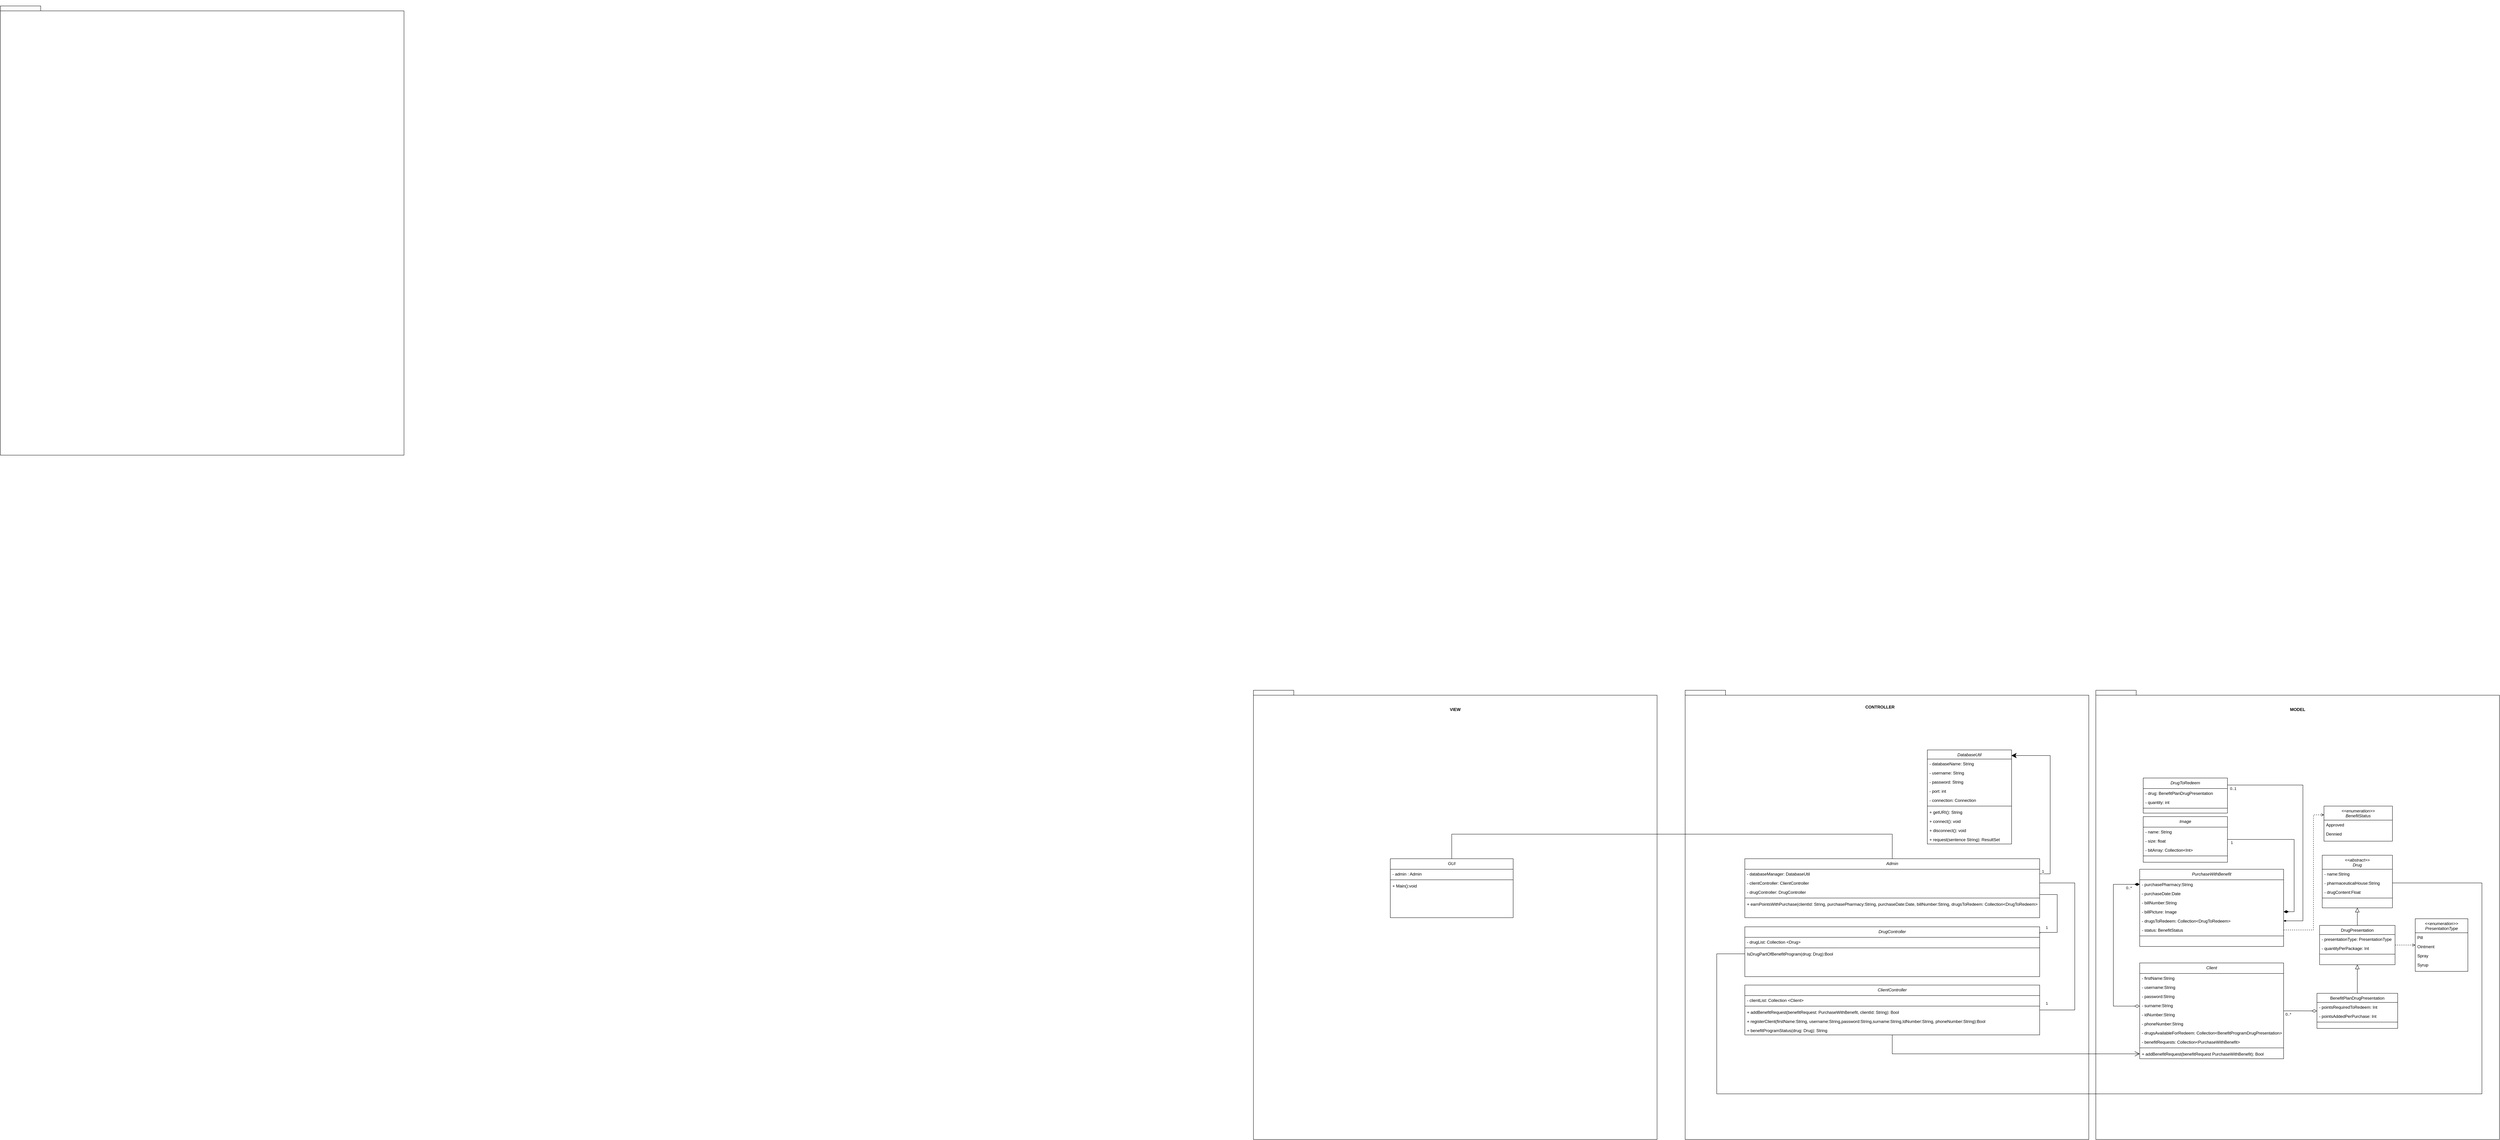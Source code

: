<mxfile version="20.2.3" type="github">
  <diagram id="C5RBs43oDa-KdzZeNtuy" name="Page-1">
    <mxGraphModel dx="10591" dy="6910" grid="1" gridSize="10" guides="1" tooltips="1" connect="1" arrows="1" fold="1" page="1" pageScale="1" pageWidth="4681" pageHeight="3300" math="0" shadow="0">
      <root>
        <mxCell id="WIyWlLk6GJQsqaUBKTNV-0" />
        <mxCell id="WIyWlLk6GJQsqaUBKTNV-1" parent="WIyWlLk6GJQsqaUBKTNV-0" />
        <mxCell id="3LcJSR5Ssc-uMSmeljts-72" value="&amp;nbsp;" style="shape=folder;fontStyle=1;spacingTop=10;tabWidth=40;tabHeight=14;tabPosition=left;html=1;labelPosition=center;verticalLabelPosition=top;align=center;verticalAlign=bottom;horizontal=1;whiteSpace=wrap;" vertex="1" parent="WIyWlLk6GJQsqaUBKTNV-1">
          <mxGeometry x="2280" y="860" width="1150" height="1280" as="geometry" />
        </mxCell>
        <mxCell id="atUHnyM-62ceG-vr9zn7-1" value="&amp;nbsp;" style="shape=folder;fontStyle=1;spacingTop=10;tabWidth=40;tabHeight=14;tabPosition=left;html=1;labelPosition=center;verticalLabelPosition=top;align=center;verticalAlign=bottom;horizontal=1;whiteSpace=wrap;" parent="WIyWlLk6GJQsqaUBKTNV-1" vertex="1">
          <mxGeometry x="3450" y="860" width="1150" height="1280" as="geometry" />
        </mxCell>
        <mxCell id="atUHnyM-62ceG-vr9zn7-2" value="&lt;&lt;abstract&gt;&gt;&#xa;Drug &#xa;" style="swimlane;fontStyle=2;align=center;verticalAlign=top;childLayout=stackLayout;horizontal=1;startSize=40;horizontalStack=0;resizeParent=1;resizeLast=0;collapsible=1;marginBottom=0;rounded=0;shadow=0;strokeWidth=1;" parent="WIyWlLk6GJQsqaUBKTNV-1" vertex="1">
          <mxGeometry x="4095" y="1330" width="200" height="150" as="geometry">
            <mxRectangle x="230" y="140" width="160" height="26" as="alternateBounds" />
          </mxGeometry>
        </mxCell>
        <mxCell id="atUHnyM-62ceG-vr9zn7-3" value="- name:String&#xa;" style="text;align=left;verticalAlign=top;spacingLeft=4;spacingRight=4;overflow=hidden;rotatable=0;points=[[0,0.5],[1,0.5]];portConstraint=eastwest;" parent="atUHnyM-62ceG-vr9zn7-2" vertex="1">
          <mxGeometry y="40" width="200" height="26" as="geometry" />
        </mxCell>
        <mxCell id="atUHnyM-62ceG-vr9zn7-4" value="- pharmaceuticalHouse:String&#xa;&#xa;&#xa;" style="text;align=left;verticalAlign=top;spacingLeft=4;spacingRight=4;overflow=hidden;rotatable=0;points=[[0,0.5],[1,0.5]];portConstraint=eastwest;rounded=0;shadow=0;html=0;" parent="atUHnyM-62ceG-vr9zn7-2" vertex="1">
          <mxGeometry y="66" width="200" height="26" as="geometry" />
        </mxCell>
        <mxCell id="atUHnyM-62ceG-vr9zn7-5" value="- drugContent:Float&#xa;&#xa;&#xa;&#xa;&#xa;" style="text;align=left;verticalAlign=top;spacingLeft=4;spacingRight=4;overflow=hidden;rotatable=0;points=[[0,0.5],[1,0.5]];portConstraint=eastwest;rounded=0;shadow=0;html=0;" parent="atUHnyM-62ceG-vr9zn7-2" vertex="1">
          <mxGeometry y="92" width="200" height="26" as="geometry" />
        </mxCell>
        <mxCell id="atUHnyM-62ceG-vr9zn7-6" value="" style="line;html=1;strokeWidth=1;align=left;verticalAlign=middle;spacingTop=-1;spacingLeft=3;spacingRight=3;rotatable=0;labelPosition=right;points=[];portConstraint=eastwest;" parent="atUHnyM-62ceG-vr9zn7-2" vertex="1">
          <mxGeometry y="118" width="200" height="8" as="geometry" />
        </mxCell>
        <mxCell id="CEyindMUrj24qh_-azC1-22" style="edgeStyle=orthogonalEdgeStyle;rounded=0;orthogonalLoop=1;jettySize=auto;html=1;startArrow=none;startFill=0;endArrow=open;endFill=0;dashed=1;" parent="WIyWlLk6GJQsqaUBKTNV-1" source="atUHnyM-62ceG-vr9zn7-7" target="atUHnyM-62ceG-vr9zn7-17" edge="1">
          <mxGeometry relative="1" as="geometry" />
        </mxCell>
        <mxCell id="atUHnyM-62ceG-vr9zn7-7" value="DrugPresentation" style="swimlane;fontStyle=0;align=center;verticalAlign=top;childLayout=stackLayout;horizontal=1;startSize=26;horizontalStack=0;resizeParent=1;resizeLast=0;collapsible=1;marginBottom=0;rounded=0;shadow=0;strokeWidth=1;" parent="WIyWlLk6GJQsqaUBKTNV-1" vertex="1">
          <mxGeometry x="4087.5" y="1530" width="215" height="112" as="geometry">
            <mxRectangle x="340" y="380" width="170" height="26" as="alternateBounds" />
          </mxGeometry>
        </mxCell>
        <mxCell id="atUHnyM-62ceG-vr9zn7-8" value="- presentationType: PresentationType" style="text;align=left;verticalAlign=top;spacingLeft=4;spacingRight=4;overflow=hidden;rotatable=0;points=[[0,0.5],[1,0.5]];portConstraint=eastwest;" parent="atUHnyM-62ceG-vr9zn7-7" vertex="1">
          <mxGeometry y="26" width="215" height="26" as="geometry" />
        </mxCell>
        <mxCell id="atUHnyM-62ceG-vr9zn7-9" value="- quantityPerPackage: Int" style="text;align=left;verticalAlign=top;spacingLeft=4;spacingRight=4;overflow=hidden;rotatable=0;points=[[0,0.5],[1,0.5]];portConstraint=eastwest;" parent="atUHnyM-62ceG-vr9zn7-7" vertex="1">
          <mxGeometry y="52" width="215" height="26" as="geometry" />
        </mxCell>
        <mxCell id="atUHnyM-62ceG-vr9zn7-10" value="" style="line;html=1;strokeWidth=1;align=left;verticalAlign=middle;spacingTop=-1;spacingLeft=3;spacingRight=3;rotatable=0;labelPosition=right;points=[];portConstraint=eastwest;" parent="atUHnyM-62ceG-vr9zn7-7" vertex="1">
          <mxGeometry y="78" width="215" height="8" as="geometry" />
        </mxCell>
        <mxCell id="atUHnyM-62ceG-vr9zn7-11" value="" style="endArrow=block;endSize=10;endFill=0;shadow=0;strokeWidth=1;rounded=0;edgeStyle=elbowEdgeStyle;elbow=vertical;" parent="WIyWlLk6GJQsqaUBKTNV-1" source="atUHnyM-62ceG-vr9zn7-7" target="atUHnyM-62ceG-vr9zn7-2" edge="1">
          <mxGeometry width="160" relative="1" as="geometry">
            <mxPoint x="3925" y="1493" as="sourcePoint" />
            <mxPoint x="4025" y="1391" as="targetPoint" />
          </mxGeometry>
        </mxCell>
        <mxCell id="atUHnyM-62ceG-vr9zn7-12" value="BenefitPlanDrugPresentation" style="swimlane;fontStyle=0;align=center;verticalAlign=top;childLayout=stackLayout;horizontal=1;startSize=26;horizontalStack=0;resizeParent=1;resizeLast=0;collapsible=1;marginBottom=0;rounded=0;shadow=0;strokeWidth=1;" parent="WIyWlLk6GJQsqaUBKTNV-1" vertex="1">
          <mxGeometry x="4080" y="1723.5" width="230" height="100" as="geometry">
            <mxRectangle x="340" y="380" width="170" height="26" as="alternateBounds" />
          </mxGeometry>
        </mxCell>
        <mxCell id="atUHnyM-62ceG-vr9zn7-13" value="- pointsRequiredToRedeem: Int" style="text;align=left;verticalAlign=top;spacingLeft=4;spacingRight=4;overflow=hidden;rotatable=0;points=[[0,0.5],[1,0.5]];portConstraint=eastwest;" parent="atUHnyM-62ceG-vr9zn7-12" vertex="1">
          <mxGeometry y="26" width="230" height="26" as="geometry" />
        </mxCell>
        <mxCell id="atUHnyM-62ceG-vr9zn7-14" value="- pointsAddedPerPurchase: Int" style="text;align=left;verticalAlign=top;spacingLeft=4;spacingRight=4;overflow=hidden;rotatable=0;points=[[0,0.5],[1,0.5]];portConstraint=eastwest;" parent="atUHnyM-62ceG-vr9zn7-12" vertex="1">
          <mxGeometry y="52" width="230" height="26" as="geometry" />
        </mxCell>
        <mxCell id="atUHnyM-62ceG-vr9zn7-15" value="" style="line;html=1;strokeWidth=1;align=left;verticalAlign=middle;spacingTop=-1;spacingLeft=3;spacingRight=3;rotatable=0;labelPosition=right;points=[];portConstraint=eastwest;" parent="atUHnyM-62ceG-vr9zn7-12" vertex="1">
          <mxGeometry y="78" width="230" height="8" as="geometry" />
        </mxCell>
        <mxCell id="atUHnyM-62ceG-vr9zn7-16" value="" style="endArrow=block;endSize=10;endFill=0;shadow=0;strokeWidth=1;rounded=0;edgeStyle=elbowEdgeStyle;elbow=vertical;entryX=0.5;entryY=1;entryDx=0;entryDy=0;" parent="WIyWlLk6GJQsqaUBKTNV-1" source="atUHnyM-62ceG-vr9zn7-12" target="atUHnyM-62ceG-vr9zn7-7" edge="1">
          <mxGeometry width="160" relative="1" as="geometry">
            <mxPoint x="4150" y="1490" as="sourcePoint" />
            <mxPoint x="4015" y="1430" as="targetPoint" />
          </mxGeometry>
        </mxCell>
        <mxCell id="atUHnyM-62ceG-vr9zn7-17" value="&lt;&lt;enumeration&gt;&gt;&#xa;PresentationType&#xa;" style="swimlane;fontStyle=2;align=center;verticalAlign=top;childLayout=stackLayout;horizontal=1;startSize=40;horizontalStack=0;resizeParent=1;resizeLast=0;collapsible=1;marginBottom=0;rounded=0;shadow=0;strokeWidth=1;" parent="WIyWlLk6GJQsqaUBKTNV-1" vertex="1">
          <mxGeometry x="4360" y="1511" width="150" height="150" as="geometry">
            <mxRectangle x="230" y="140" width="160" height="26" as="alternateBounds" />
          </mxGeometry>
        </mxCell>
        <mxCell id="atUHnyM-62ceG-vr9zn7-18" value="Pill" style="text;align=left;verticalAlign=top;spacingLeft=4;spacingRight=4;overflow=hidden;rotatable=0;points=[[0,0.5],[1,0.5]];portConstraint=eastwest;" parent="atUHnyM-62ceG-vr9zn7-17" vertex="1">
          <mxGeometry y="40" width="150" height="26" as="geometry" />
        </mxCell>
        <mxCell id="atUHnyM-62ceG-vr9zn7-19" value="Ointment" style="text;align=left;verticalAlign=top;spacingLeft=4;spacingRight=4;overflow=hidden;rotatable=0;points=[[0,0.5],[1,0.5]];portConstraint=eastwest;rounded=0;shadow=0;html=0;" parent="atUHnyM-62ceG-vr9zn7-17" vertex="1">
          <mxGeometry y="66" width="150" height="26" as="geometry" />
        </mxCell>
        <mxCell id="atUHnyM-62ceG-vr9zn7-20" value="Spray" style="text;align=left;verticalAlign=top;spacingLeft=4;spacingRight=4;overflow=hidden;rotatable=0;points=[[0,0.5],[1,0.5]];portConstraint=eastwest;rounded=0;shadow=0;html=0;" parent="atUHnyM-62ceG-vr9zn7-17" vertex="1">
          <mxGeometry y="92" width="150" height="26" as="geometry" />
        </mxCell>
        <mxCell id="atUHnyM-62ceG-vr9zn7-21" value="Syrup" style="text;align=left;verticalAlign=top;spacingLeft=4;spacingRight=4;overflow=hidden;rotatable=0;points=[[0,0.5],[1,0.5]];portConstraint=eastwest;rounded=0;shadow=0;html=0;" parent="atUHnyM-62ceG-vr9zn7-17" vertex="1">
          <mxGeometry y="118" width="150" height="26" as="geometry" />
        </mxCell>
        <mxCell id="atUHnyM-62ceG-vr9zn7-23" value="&lt;div&gt;MODEL&lt;/div&gt;" style="text;html=1;strokeColor=none;fillColor=none;align=center;verticalAlign=middle;whiteSpace=wrap;rounded=0;fontStyle=1" parent="WIyWlLk6GJQsqaUBKTNV-1" vertex="1">
          <mxGeometry x="3995" y="900" width="60" height="30" as="geometry" />
        </mxCell>
        <mxCell id="atUHnyM-62ceG-vr9zn7-24" value="Client" style="swimlane;fontStyle=2;align=center;verticalAlign=top;childLayout=stackLayout;horizontal=1;startSize=30;horizontalStack=0;resizeParent=1;resizeLast=0;collapsible=1;marginBottom=0;rounded=0;shadow=0;strokeWidth=1;" parent="WIyWlLk6GJQsqaUBKTNV-1" vertex="1">
          <mxGeometry x="3575" y="1637" width="410" height="273" as="geometry">
            <mxRectangle x="230" y="140" width="160" height="26" as="alternateBounds" />
          </mxGeometry>
        </mxCell>
        <mxCell id="atUHnyM-62ceG-vr9zn7-25" value="- firstName:String&#xa;" style="text;align=left;verticalAlign=top;spacingLeft=4;spacingRight=4;overflow=hidden;rotatable=0;points=[[0,0.5],[1,0.5]];portConstraint=eastwest;" parent="atUHnyM-62ceG-vr9zn7-24" vertex="1">
          <mxGeometry y="30" width="410" height="26" as="geometry" />
        </mxCell>
        <mxCell id="CEyindMUrj24qh_-azC1-0" value="- username:String&#xa;" style="text;align=left;verticalAlign=top;spacingLeft=4;spacingRight=4;overflow=hidden;rotatable=0;points=[[0,0.5],[1,0.5]];portConstraint=eastwest;" parent="atUHnyM-62ceG-vr9zn7-24" vertex="1">
          <mxGeometry y="56" width="410" height="26" as="geometry" />
        </mxCell>
        <mxCell id="CEyindMUrj24qh_-azC1-1" value="- password:String&#xa;" style="text;align=left;verticalAlign=top;spacingLeft=4;spacingRight=4;overflow=hidden;rotatable=0;points=[[0,0.5],[1,0.5]];portConstraint=eastwest;" parent="atUHnyM-62ceG-vr9zn7-24" vertex="1">
          <mxGeometry y="82" width="410" height="26" as="geometry" />
        </mxCell>
        <mxCell id="atUHnyM-62ceG-vr9zn7-26" value="- surname:String" style="text;align=left;verticalAlign=top;spacingLeft=4;spacingRight=4;overflow=hidden;rotatable=0;points=[[0,0.5],[1,0.5]];portConstraint=eastwest;rounded=0;shadow=0;html=0;" parent="atUHnyM-62ceG-vr9zn7-24" vertex="1">
          <mxGeometry y="108" width="410" height="26" as="geometry" />
        </mxCell>
        <mxCell id="atUHnyM-62ceG-vr9zn7-27" value="- idNumber:String&#xa;&#xa;&#xa;&#xa;&#xa;" style="text;align=left;verticalAlign=top;spacingLeft=4;spacingRight=4;overflow=hidden;rotatable=0;points=[[0,0.5],[1,0.5]];portConstraint=eastwest;rounded=0;shadow=0;html=0;" parent="atUHnyM-62ceG-vr9zn7-24" vertex="1">
          <mxGeometry y="134" width="410" height="26" as="geometry" />
        </mxCell>
        <mxCell id="atUHnyM-62ceG-vr9zn7-28" value="- phoneNumber:String&#xa;&#xa;&#xa;&#xa;&#xa;" style="text;align=left;verticalAlign=top;spacingLeft=4;spacingRight=4;overflow=hidden;rotatable=0;points=[[0,0.5],[1,0.5]];portConstraint=eastwest;rounded=0;shadow=0;html=0;" parent="atUHnyM-62ceG-vr9zn7-24" vertex="1">
          <mxGeometry y="160" width="410" height="26" as="geometry" />
        </mxCell>
        <mxCell id="atUHnyM-62ceG-vr9zn7-29" value="- drugsAvailableForRedeem: Collection&lt;BenefitProgramDrugPresentation&gt;&#xa;&#xa;&#xa;&#xa;&#xa;" style="text;align=left;verticalAlign=top;spacingLeft=4;spacingRight=4;overflow=hidden;rotatable=0;points=[[0,0.5],[1,0.5]];portConstraint=eastwest;rounded=0;shadow=0;html=0;" parent="atUHnyM-62ceG-vr9zn7-24" vertex="1">
          <mxGeometry y="186" width="410" height="26" as="geometry" />
        </mxCell>
        <mxCell id="CEyindMUrj24qh_-azC1-20" value="- benefitRequests: Collection&lt;PurchaseWithBenefit&gt;&#xa;&#xa;&#xa;&#xa;&#xa;" style="text;align=left;verticalAlign=top;spacingLeft=4;spacingRight=4;overflow=hidden;rotatable=0;points=[[0,0.5],[1,0.5]];portConstraint=eastwest;rounded=0;shadow=0;html=0;" parent="atUHnyM-62ceG-vr9zn7-24" vertex="1">
          <mxGeometry y="212" width="410" height="26" as="geometry" />
        </mxCell>
        <mxCell id="atUHnyM-62ceG-vr9zn7-30" value="" style="line;html=1;strokeWidth=1;align=left;verticalAlign=middle;spacingTop=-1;spacingLeft=3;spacingRight=3;rotatable=0;labelPosition=right;points=[];portConstraint=eastwest;" parent="atUHnyM-62ceG-vr9zn7-24" vertex="1">
          <mxGeometry y="238" width="410" height="8" as="geometry" />
        </mxCell>
        <mxCell id="3LcJSR5Ssc-uMSmeljts-64" value="+ addBenefitRequest(benefitRequest PurchaseWithBenefit): Bool" style="text;strokeColor=none;fillColor=none;align=left;verticalAlign=top;spacingLeft=4;spacingRight=4;overflow=hidden;rotatable=0;points=[[0,0.5],[1,0.5]];portConstraint=eastwest;" vertex="1" parent="atUHnyM-62ceG-vr9zn7-24">
          <mxGeometry y="246" width="410" height="26" as="geometry" />
        </mxCell>
        <mxCell id="atUHnyM-62ceG-vr9zn7-31" value="PurchaseWithBenefit" style="swimlane;fontStyle=2;align=center;verticalAlign=top;childLayout=stackLayout;horizontal=1;startSize=30;horizontalStack=0;resizeParent=1;resizeLast=0;collapsible=1;marginBottom=0;rounded=0;shadow=0;strokeWidth=1;" parent="WIyWlLk6GJQsqaUBKTNV-1" vertex="1">
          <mxGeometry x="3575" y="1370" width="410" height="220" as="geometry">
            <mxRectangle x="230" y="140" width="160" height="26" as="alternateBounds" />
          </mxGeometry>
        </mxCell>
        <mxCell id="atUHnyM-62ceG-vr9zn7-33" value="- purchasePharmacy:String" style="text;align=left;verticalAlign=top;spacingLeft=4;spacingRight=4;overflow=hidden;rotatable=0;points=[[0,0.5],[1,0.5]];portConstraint=eastwest;rounded=0;shadow=0;html=0;" parent="atUHnyM-62ceG-vr9zn7-31" vertex="1">
          <mxGeometry y="30" width="410" height="26" as="geometry" />
        </mxCell>
        <mxCell id="atUHnyM-62ceG-vr9zn7-34" value="- purchaseDate:Date&#xa;&#xa;&#xa;&#xa;&#xa;" style="text;align=left;verticalAlign=top;spacingLeft=4;spacingRight=4;overflow=hidden;rotatable=0;points=[[0,0.5],[1,0.5]];portConstraint=eastwest;rounded=0;shadow=0;html=0;" parent="atUHnyM-62ceG-vr9zn7-31" vertex="1">
          <mxGeometry y="56" width="410" height="26" as="geometry" />
        </mxCell>
        <mxCell id="atUHnyM-62ceG-vr9zn7-35" value="- billNumber:String&#xa;&#xa;&#xa;&#xa;&#xa;" style="text;align=left;verticalAlign=top;spacingLeft=4;spacingRight=4;overflow=hidden;rotatable=0;points=[[0,0.5],[1,0.5]];portConstraint=eastwest;rounded=0;shadow=0;html=0;" parent="atUHnyM-62ceG-vr9zn7-31" vertex="1">
          <mxGeometry y="82" width="410" height="26" as="geometry" />
        </mxCell>
        <mxCell id="atUHnyM-62ceG-vr9zn7-36" value="- billPicture: Image&#xa;&#xa;&#xa;&#xa;&#xa;" style="text;align=left;verticalAlign=top;spacingLeft=4;spacingRight=4;overflow=hidden;rotatable=0;points=[[0,0.5],[1,0.5]];portConstraint=eastwest;rounded=0;shadow=0;html=0;" parent="atUHnyM-62ceG-vr9zn7-31" vertex="1">
          <mxGeometry y="108" width="410" height="26" as="geometry" />
        </mxCell>
        <mxCell id="CEyindMUrj24qh_-azC1-11" value="- drugsToRedeem: Collection&lt;DrugToRedeem&gt;" style="text;align=left;verticalAlign=top;spacingLeft=4;spacingRight=4;overflow=hidden;rotatable=0;points=[[0,0.5],[1,0.5]];portConstraint=eastwest;rounded=0;shadow=0;html=0;" parent="atUHnyM-62ceG-vr9zn7-31" vertex="1">
          <mxGeometry y="134" width="410" height="26" as="geometry" />
        </mxCell>
        <mxCell id="3LcJSR5Ssc-uMSmeljts-57" value="- status: BenefitStatus" style="text;align=left;verticalAlign=top;spacingLeft=4;spacingRight=4;overflow=hidden;rotatable=0;points=[[0,0.5],[1,0.5]];portConstraint=eastwest;rounded=0;shadow=0;html=0;" vertex="1" parent="atUHnyM-62ceG-vr9zn7-31">
          <mxGeometry y="160" width="410" height="26" as="geometry" />
        </mxCell>
        <mxCell id="atUHnyM-62ceG-vr9zn7-37" value="" style="line;html=1;strokeWidth=1;align=left;verticalAlign=middle;spacingTop=-1;spacingLeft=3;spacingRight=3;rotatable=0;labelPosition=right;points=[];portConstraint=eastwest;" parent="atUHnyM-62ceG-vr9zn7-31" vertex="1">
          <mxGeometry y="186" width="410" height="8" as="geometry" />
        </mxCell>
        <mxCell id="atUHnyM-62ceG-vr9zn7-38" style="edgeStyle=orthogonalEdgeStyle;rounded=0;orthogonalLoop=1;jettySize=auto;html=1;entryX=-0.001;entryY=0.932;entryDx=0;entryDy=0;entryPerimeter=0;endArrow=diamondThin;endFill=0;endSize=12;" parent="WIyWlLk6GJQsqaUBKTNV-1" source="atUHnyM-62ceG-vr9zn7-24" target="atUHnyM-62ceG-vr9zn7-13" edge="1">
          <mxGeometry relative="1" as="geometry" />
        </mxCell>
        <mxCell id="atUHnyM-62ceG-vr9zn7-39" value="0..*" style="edgeLabel;html=1;align=center;verticalAlign=bottom;resizable=0;points=[];" parent="atUHnyM-62ceG-vr9zn7-38" vertex="1" connectable="0">
          <mxGeometry x="-0.74" relative="1" as="geometry">
            <mxPoint y="18" as="offset" />
          </mxGeometry>
        </mxCell>
        <mxCell id="CEyindMUrj24qh_-azC1-26" style="edgeStyle=orthogonalEdgeStyle;rounded=0;orthogonalLoop=1;jettySize=auto;html=1;entryX=1;entryY=0.5;entryDx=0;entryDy=0;startArrow=none;startFill=0;endArrow=diamondThin;endFill=1;startSize=12;endSize=12;" parent="WIyWlLk6GJQsqaUBKTNV-1" source="CEyindMUrj24qh_-azC1-2" target="atUHnyM-62ceG-vr9zn7-36" edge="1">
          <mxGeometry relative="1" as="geometry">
            <Array as="points">
              <mxPoint x="4015" y="1285" />
              <mxPoint x="4015" y="1491" />
            </Array>
          </mxGeometry>
        </mxCell>
        <mxCell id="CEyindMUrj24qh_-azC1-28" value="&lt;div&gt;1&lt;/div&gt;" style="edgeLabel;html=1;align=center;verticalAlign=middle;resizable=0;points=[];" parent="CEyindMUrj24qh_-azC1-26" vertex="1" connectable="0">
          <mxGeometry x="-0.878" y="-1" relative="1" as="geometry">
            <mxPoint x="-14" y="8" as="offset" />
          </mxGeometry>
        </mxCell>
        <mxCell id="CEyindMUrj24qh_-azC1-2" value="Image" style="swimlane;fontStyle=2;align=center;verticalAlign=top;childLayout=stackLayout;horizontal=1;startSize=30;horizontalStack=0;resizeParent=1;resizeLast=0;collapsible=1;marginBottom=0;rounded=0;shadow=0;strokeWidth=1;" parent="WIyWlLk6GJQsqaUBKTNV-1" vertex="1">
          <mxGeometry x="3585" y="1220" width="240" height="130" as="geometry">
            <mxRectangle x="230" y="140" width="160" height="26" as="alternateBounds" />
          </mxGeometry>
        </mxCell>
        <mxCell id="CEyindMUrj24qh_-azC1-3" value="- name: String&#xa;" style="text;align=left;verticalAlign=top;spacingLeft=4;spacingRight=4;overflow=hidden;rotatable=0;points=[[0,0.5],[1,0.5]];portConstraint=eastwest;" parent="CEyindMUrj24qh_-azC1-2" vertex="1">
          <mxGeometry y="30" width="240" height="26" as="geometry" />
        </mxCell>
        <mxCell id="CEyindMUrj24qh_-azC1-4" value="- size: float" style="text;align=left;verticalAlign=top;spacingLeft=4;spacingRight=4;overflow=hidden;rotatable=0;points=[[0,0.5],[1,0.5]];portConstraint=eastwest;rounded=0;shadow=0;html=0;" parent="CEyindMUrj24qh_-azC1-2" vertex="1">
          <mxGeometry y="56" width="240" height="26" as="geometry" />
        </mxCell>
        <mxCell id="CEyindMUrj24qh_-azC1-5" value="- bitArray: Collection&lt;Int&gt;&#xa;&#xa;&#xa;&#xa;&#xa;" style="text;align=left;verticalAlign=top;spacingLeft=4;spacingRight=4;overflow=hidden;rotatable=0;points=[[0,0.5],[1,0.5]];portConstraint=eastwest;rounded=0;shadow=0;html=0;" parent="CEyindMUrj24qh_-azC1-2" vertex="1">
          <mxGeometry y="82" width="240" height="26" as="geometry" />
        </mxCell>
        <mxCell id="CEyindMUrj24qh_-azC1-8" value="" style="line;html=1;strokeWidth=1;align=left;verticalAlign=middle;spacingTop=-1;spacingLeft=3;spacingRight=3;rotatable=0;labelPosition=right;points=[];portConstraint=eastwest;" parent="CEyindMUrj24qh_-azC1-2" vertex="1">
          <mxGeometry y="108" width="240" height="8" as="geometry" />
        </mxCell>
        <mxCell id="3LcJSR5Ssc-uMSmeljts-65" style="edgeStyle=orthogonalEdgeStyle;rounded=0;orthogonalLoop=1;jettySize=auto;html=1;entryX=1;entryY=0.5;entryDx=0;entryDy=0;endArrow=diamondThin;endFill=1;" edge="1" parent="WIyWlLk6GJQsqaUBKTNV-1" source="CEyindMUrj24qh_-azC1-13" target="CEyindMUrj24qh_-azC1-11">
          <mxGeometry relative="1" as="geometry">
            <Array as="points">
              <mxPoint x="4040" y="1130" />
              <mxPoint x="4040" y="1517" />
            </Array>
          </mxGeometry>
        </mxCell>
        <mxCell id="3LcJSR5Ssc-uMSmeljts-66" value="0..1" style="edgeLabel;html=1;align=center;verticalAlign=middle;resizable=0;points=[];" vertex="1" connectable="0" parent="3LcJSR5Ssc-uMSmeljts-65">
          <mxGeometry x="-0.926" y="-2" relative="1" as="geometry">
            <mxPoint x="-9" y="8" as="offset" />
          </mxGeometry>
        </mxCell>
        <mxCell id="CEyindMUrj24qh_-azC1-13" value="DrugToRedeem" style="swimlane;fontStyle=2;align=center;verticalAlign=top;childLayout=stackLayout;horizontal=1;startSize=30;horizontalStack=0;resizeParent=1;resizeLast=0;collapsible=1;marginBottom=0;rounded=0;shadow=0;strokeWidth=1;" parent="WIyWlLk6GJQsqaUBKTNV-1" vertex="1">
          <mxGeometry x="3585" y="1110" width="240" height="100" as="geometry">
            <mxRectangle x="230" y="140" width="160" height="26" as="alternateBounds" />
          </mxGeometry>
        </mxCell>
        <mxCell id="CEyindMUrj24qh_-azC1-14" value="- drug: BenefitPlanDrugPresentation" style="text;align=left;verticalAlign=top;spacingLeft=4;spacingRight=4;overflow=hidden;rotatable=0;points=[[0,0.5],[1,0.5]];portConstraint=eastwest;" parent="CEyindMUrj24qh_-azC1-13" vertex="1">
          <mxGeometry y="30" width="240" height="26" as="geometry" />
        </mxCell>
        <mxCell id="CEyindMUrj24qh_-azC1-15" value="- quantity: int" style="text;align=left;verticalAlign=top;spacingLeft=4;spacingRight=4;overflow=hidden;rotatable=0;points=[[0,0.5],[1,0.5]];portConstraint=eastwest;rounded=0;shadow=0;html=0;" parent="CEyindMUrj24qh_-azC1-13" vertex="1">
          <mxGeometry y="56" width="240" height="26" as="geometry" />
        </mxCell>
        <mxCell id="CEyindMUrj24qh_-azC1-17" value="" style="line;html=1;strokeWidth=1;align=left;verticalAlign=middle;spacingTop=-1;spacingLeft=3;spacingRight=3;rotatable=0;labelPosition=right;points=[];portConstraint=eastwest;" parent="CEyindMUrj24qh_-azC1-13" vertex="1">
          <mxGeometry y="82" width="240" height="8" as="geometry" />
        </mxCell>
        <mxCell id="CEyindMUrj24qh_-azC1-19" style="edgeStyle=orthogonalEdgeStyle;rounded=0;orthogonalLoop=1;jettySize=auto;html=1;endArrow=diamondThin;endFill=0;startArrow=diamondThin;startFill=1;endSize=12;startSize=12;" parent="WIyWlLk6GJQsqaUBKTNV-1" target="atUHnyM-62ceG-vr9zn7-24" edge="1">
          <mxGeometry relative="1" as="geometry">
            <Array as="points">
              <mxPoint x="3500" y="1413" />
              <mxPoint x="3500" y="1760" />
            </Array>
            <mxPoint x="3575" y="1413.034" as="sourcePoint" />
          </mxGeometry>
        </mxCell>
        <mxCell id="CEyindMUrj24qh_-azC1-24" value="0..*" style="edgeLabel;html=1;align=center;verticalAlign=middle;resizable=0;points=[];" parent="CEyindMUrj24qh_-azC1-19" vertex="1" connectable="0">
          <mxGeometry x="-0.905" y="-1" relative="1" as="geometry">
            <mxPoint x="-8" y="11" as="offset" />
          </mxGeometry>
        </mxCell>
        <mxCell id="3LcJSR5Ssc-uMSmeljts-0" value="&amp;nbsp;" style="shape=folder;fontStyle=1;spacingTop=10;tabWidth=40;tabHeight=14;tabPosition=left;html=1;labelPosition=center;verticalLabelPosition=top;align=center;verticalAlign=bottom;horizontal=1;whiteSpace=wrap;" vertex="1" parent="WIyWlLk6GJQsqaUBKTNV-1">
          <mxGeometry x="-2520" y="-1090" width="1150" height="1280" as="geometry" />
        </mxCell>
        <mxCell id="3LcJSR5Ssc-uMSmeljts-1" value="&lt;div&gt;CONTROLLER&lt;/div&gt;&lt;div&gt;&lt;br&gt;&lt;/div&gt;" style="text;html=1;strokeColor=none;fillColor=none;align=center;verticalAlign=middle;whiteSpace=wrap;rounded=0;fontStyle=1" vertex="1" parent="WIyWlLk6GJQsqaUBKTNV-1">
          <mxGeometry x="2805" y="900" width="60" height="30" as="geometry" />
        </mxCell>
        <mxCell id="3LcJSR5Ssc-uMSmeljts-2" value="&amp;nbsp;" style="shape=folder;fontStyle=1;spacingTop=10;tabWidth=40;tabHeight=14;tabPosition=left;html=1;labelPosition=center;verticalLabelPosition=top;align=center;verticalAlign=bottom;horizontal=1;whiteSpace=wrap;" vertex="1" parent="WIyWlLk6GJQsqaUBKTNV-1">
          <mxGeometry x="1050" y="860" width="1150" height="1280" as="geometry" />
        </mxCell>
        <mxCell id="3LcJSR5Ssc-uMSmeljts-3" value="VIEW" style="text;html=1;strokeColor=none;fillColor=none;align=center;verticalAlign=middle;whiteSpace=wrap;rounded=0;fontStyle=1" vertex="1" parent="WIyWlLk6GJQsqaUBKTNV-1">
          <mxGeometry x="1595" y="900" width="60" height="30" as="geometry" />
        </mxCell>
        <mxCell id="3LcJSR5Ssc-uMSmeljts-4" value="Admin" style="swimlane;fontStyle=2;align=center;verticalAlign=top;childLayout=stackLayout;horizontal=1;startSize=30;horizontalStack=0;resizeParent=1;resizeLast=0;collapsible=1;marginBottom=0;rounded=0;shadow=0;strokeWidth=1;" vertex="1" parent="WIyWlLk6GJQsqaUBKTNV-1">
          <mxGeometry x="2450" y="1340" width="840" height="168" as="geometry">
            <mxRectangle x="230" y="140" width="160" height="26" as="alternateBounds" />
          </mxGeometry>
        </mxCell>
        <mxCell id="3LcJSR5Ssc-uMSmeljts-6" value="- databaseManager: DatabaseUtil" style="text;align=left;verticalAlign=top;spacingLeft=4;spacingRight=4;overflow=hidden;rotatable=0;points=[[0,0.5],[1,0.5]];portConstraint=eastwest;rounded=0;shadow=0;html=0;" vertex="1" parent="3LcJSR5Ssc-uMSmeljts-4">
          <mxGeometry y="30" width="840" height="26" as="geometry" />
        </mxCell>
        <mxCell id="3LcJSR5Ssc-uMSmeljts-69" value="- clientController: ClientController" style="text;align=left;verticalAlign=top;spacingLeft=4;spacingRight=4;overflow=hidden;rotatable=0;points=[[0,0.5],[1,0.5]];portConstraint=eastwest;" vertex="1" parent="3LcJSR5Ssc-uMSmeljts-4">
          <mxGeometry y="56" width="840" height="26" as="geometry" />
        </mxCell>
        <mxCell id="3LcJSR5Ssc-uMSmeljts-81" value="- drugController: DrugController" style="text;align=left;verticalAlign=top;spacingLeft=4;spacingRight=4;overflow=hidden;rotatable=0;points=[[0,0.5],[1,0.5]];portConstraint=eastwest;" vertex="1" parent="3LcJSR5Ssc-uMSmeljts-4">
          <mxGeometry y="82" width="840" height="26" as="geometry" />
        </mxCell>
        <mxCell id="3LcJSR5Ssc-uMSmeljts-7" value="" style="line;html=1;strokeWidth=1;align=left;verticalAlign=middle;spacingTop=-1;spacingLeft=3;spacingRight=3;rotatable=0;labelPosition=right;points=[];portConstraint=eastwest;" vertex="1" parent="3LcJSR5Ssc-uMSmeljts-4">
          <mxGeometry y="108" width="840" height="8" as="geometry" />
        </mxCell>
        <mxCell id="3LcJSR5Ssc-uMSmeljts-71" value="+ earnPointsWithPurchase(clientId: String, purchasePharmacy:String, purchaseDate:Date, billNumber:String, drugsToRedeem: Collection&lt;DrugToRedeem&gt;):Bool" style="text;strokeColor=none;fillColor=none;align=left;verticalAlign=top;spacingLeft=4;spacingRight=4;overflow=hidden;rotatable=0;points=[[0,0.5],[1,0.5]];portConstraint=eastwest;" vertex="1" parent="3LcJSR5Ssc-uMSmeljts-4">
          <mxGeometry y="116" width="840" height="26" as="geometry" />
        </mxCell>
        <mxCell id="3LcJSR5Ssc-uMSmeljts-87" style="edgeStyle=orthogonalEdgeStyle;rounded=0;orthogonalLoop=1;jettySize=auto;html=1;entryX=1;entryY=0.5;entryDx=0;entryDy=0;endArrow=none;endFill=0;endSize=12;exitX=1;exitY=0.5;exitDx=0;exitDy=0;" edge="1" parent="WIyWlLk6GJQsqaUBKTNV-1" source="3LcJSR5Ssc-uMSmeljts-68" target="3LcJSR5Ssc-uMSmeljts-69">
          <mxGeometry relative="1" as="geometry">
            <Array as="points">
              <mxPoint x="3290" y="1771" />
              <mxPoint x="3390" y="1771" />
              <mxPoint x="3390" y="1409" />
            </Array>
          </mxGeometry>
        </mxCell>
        <mxCell id="3LcJSR5Ssc-uMSmeljts-88" value="1" style="edgeLabel;html=1;align=center;verticalAlign=middle;resizable=0;points=[];" vertex="1" connectable="0" parent="3LcJSR5Ssc-uMSmeljts-87">
          <mxGeometry x="-0.908" y="4" relative="1" as="geometry">
            <mxPoint y="-15" as="offset" />
          </mxGeometry>
        </mxCell>
        <mxCell id="3LcJSR5Ssc-uMSmeljts-100" style="edgeStyle=orthogonalEdgeStyle;rounded=0;orthogonalLoop=1;jettySize=auto;html=1;entryX=0;entryY=0.5;entryDx=0;entryDy=0;endArrow=open;endFill=0;endSize=12;" edge="1" parent="WIyWlLk6GJQsqaUBKTNV-1" source="3LcJSR5Ssc-uMSmeljts-8" target="3LcJSR5Ssc-uMSmeljts-64">
          <mxGeometry relative="1" as="geometry" />
        </mxCell>
        <mxCell id="3LcJSR5Ssc-uMSmeljts-8" value="ClientController" style="swimlane;fontStyle=2;align=center;verticalAlign=top;childLayout=stackLayout;horizontal=1;startSize=30;horizontalStack=0;resizeParent=1;resizeLast=0;collapsible=1;marginBottom=0;rounded=0;shadow=0;strokeWidth=1;" vertex="1" parent="WIyWlLk6GJQsqaUBKTNV-1">
          <mxGeometry x="2450" y="1700" width="840" height="142" as="geometry">
            <mxRectangle x="230" y="140" width="160" height="26" as="alternateBounds" />
          </mxGeometry>
        </mxCell>
        <mxCell id="3LcJSR5Ssc-uMSmeljts-67" value="- clientList: Collection &lt;Client&gt;" style="text;align=left;verticalAlign=top;spacingLeft=4;spacingRight=4;overflow=hidden;rotatable=0;points=[[0,0.5],[1,0.5]];portConstraint=eastwest;" vertex="1" parent="3LcJSR5Ssc-uMSmeljts-8">
          <mxGeometry y="30" width="840" height="26" as="geometry" />
        </mxCell>
        <mxCell id="3LcJSR5Ssc-uMSmeljts-11" value="" style="line;html=1;strokeWidth=1;align=left;verticalAlign=middle;spacingTop=-1;spacingLeft=3;spacingRight=3;rotatable=0;labelPosition=right;points=[];portConstraint=eastwest;" vertex="1" parent="3LcJSR5Ssc-uMSmeljts-8">
          <mxGeometry y="56" width="840" height="8" as="geometry" />
        </mxCell>
        <mxCell id="3LcJSR5Ssc-uMSmeljts-68" value="+ addBenefitRequest(benefitRequest: PurchaseWithBenefit, clientId: String): Bool" style="text;strokeColor=none;fillColor=none;align=left;verticalAlign=top;spacingLeft=4;spacingRight=4;overflow=hidden;rotatable=0;points=[[0,0.5],[1,0.5]];portConstraint=eastwest;" vertex="1" parent="3LcJSR5Ssc-uMSmeljts-8">
          <mxGeometry y="64" width="840" height="26" as="geometry" />
        </mxCell>
        <mxCell id="3LcJSR5Ssc-uMSmeljts-73" value="+ registerClient(firstName:String, username:String,password:String,surname:String,IdNumber:String, phoneNumber:String):Bool" style="text;strokeColor=none;fillColor=none;align=left;verticalAlign=top;spacingLeft=4;spacingRight=4;overflow=hidden;rotatable=0;points=[[0,0.5],[1,0.5]];portConstraint=eastwest;" vertex="1" parent="3LcJSR5Ssc-uMSmeljts-8">
          <mxGeometry y="90" width="840" height="26" as="geometry" />
        </mxCell>
        <mxCell id="3LcJSR5Ssc-uMSmeljts-90" value="+ benefitProgramStatus(drug: Drug): String" style="text;strokeColor=none;fillColor=none;align=left;verticalAlign=top;spacingLeft=4;spacingRight=4;overflow=hidden;rotatable=0;points=[[0,0.5],[1,0.5]];portConstraint=eastwest;" vertex="1" parent="3LcJSR5Ssc-uMSmeljts-8">
          <mxGeometry y="116" width="840" height="26" as="geometry" />
        </mxCell>
        <mxCell id="3LcJSR5Ssc-uMSmeljts-22" value="DatabaseUtil" style="swimlane;fontStyle=2;align=center;verticalAlign=top;childLayout=stackLayout;horizontal=1;startSize=26;horizontalStack=0;resizeParent=1;resizeParentMax=0;resizeLast=0;collapsible=1;marginBottom=0;" vertex="1" parent="WIyWlLk6GJQsqaUBKTNV-1">
          <mxGeometry x="2970" y="1030" width="240" height="268" as="geometry" />
        </mxCell>
        <mxCell id="3LcJSR5Ssc-uMSmeljts-23" value="- databaseName: String" style="text;strokeColor=none;fillColor=none;align=left;verticalAlign=top;spacingLeft=4;spacingRight=4;overflow=hidden;rotatable=0;points=[[0,0.5],[1,0.5]];portConstraint=eastwest;" vertex="1" parent="3LcJSR5Ssc-uMSmeljts-22">
          <mxGeometry y="26" width="240" height="26" as="geometry" />
        </mxCell>
        <mxCell id="3LcJSR5Ssc-uMSmeljts-26" value="- username: String" style="text;strokeColor=none;fillColor=none;align=left;verticalAlign=top;spacingLeft=4;spacingRight=4;overflow=hidden;rotatable=0;points=[[0,0.5],[1,0.5]];portConstraint=eastwest;" vertex="1" parent="3LcJSR5Ssc-uMSmeljts-22">
          <mxGeometry y="52" width="240" height="26" as="geometry" />
        </mxCell>
        <mxCell id="3LcJSR5Ssc-uMSmeljts-27" value="- password: String" style="text;strokeColor=none;fillColor=none;align=left;verticalAlign=top;spacingLeft=4;spacingRight=4;overflow=hidden;rotatable=0;points=[[0,0.5],[1,0.5]];portConstraint=eastwest;" vertex="1" parent="3LcJSR5Ssc-uMSmeljts-22">
          <mxGeometry y="78" width="240" height="26" as="geometry" />
        </mxCell>
        <mxCell id="3LcJSR5Ssc-uMSmeljts-28" value="- port: int" style="text;strokeColor=none;fillColor=none;align=left;verticalAlign=top;spacingLeft=4;spacingRight=4;overflow=hidden;rotatable=0;points=[[0,0.5],[1,0.5]];portConstraint=eastwest;" vertex="1" parent="3LcJSR5Ssc-uMSmeljts-22">
          <mxGeometry y="104" width="240" height="26" as="geometry" />
        </mxCell>
        <mxCell id="3LcJSR5Ssc-uMSmeljts-30" value="- connection: Connection" style="text;strokeColor=none;fillColor=none;align=left;verticalAlign=top;spacingLeft=4;spacingRight=4;overflow=hidden;rotatable=0;points=[[0,0.5],[1,0.5]];portConstraint=eastwest;" vertex="1" parent="3LcJSR5Ssc-uMSmeljts-22">
          <mxGeometry y="130" width="240" height="26" as="geometry" />
        </mxCell>
        <mxCell id="3LcJSR5Ssc-uMSmeljts-24" value="" style="line;strokeWidth=1;fillColor=none;align=left;verticalAlign=middle;spacingTop=-1;spacingLeft=3;spacingRight=3;rotatable=0;labelPosition=right;points=[];portConstraint=eastwest;" vertex="1" parent="3LcJSR5Ssc-uMSmeljts-22">
          <mxGeometry y="156" width="240" height="8" as="geometry" />
        </mxCell>
        <mxCell id="3LcJSR5Ssc-uMSmeljts-25" value="+ getURI(): String" style="text;strokeColor=none;fillColor=none;align=left;verticalAlign=top;spacingLeft=4;spacingRight=4;overflow=hidden;rotatable=0;points=[[0,0.5],[1,0.5]];portConstraint=eastwest;" vertex="1" parent="3LcJSR5Ssc-uMSmeljts-22">
          <mxGeometry y="164" width="240" height="26" as="geometry" />
        </mxCell>
        <mxCell id="3LcJSR5Ssc-uMSmeljts-29" value="+ connect(): void" style="text;strokeColor=none;fillColor=none;align=left;verticalAlign=top;spacingLeft=4;spacingRight=4;overflow=hidden;rotatable=0;points=[[0,0.5],[1,0.5]];portConstraint=eastwest;" vertex="1" parent="3LcJSR5Ssc-uMSmeljts-22">
          <mxGeometry y="190" width="240" height="26" as="geometry" />
        </mxCell>
        <mxCell id="3LcJSR5Ssc-uMSmeljts-31" value="+ disconnect(): void" style="text;strokeColor=none;fillColor=none;align=left;verticalAlign=top;spacingLeft=4;spacingRight=4;overflow=hidden;rotatable=0;points=[[0,0.5],[1,0.5]];portConstraint=eastwest;" vertex="1" parent="3LcJSR5Ssc-uMSmeljts-22">
          <mxGeometry y="216" width="240" height="26" as="geometry" />
        </mxCell>
        <mxCell id="3LcJSR5Ssc-uMSmeljts-32" value="+ request(sentence String): ResultSet" style="text;strokeColor=none;fillColor=none;align=left;verticalAlign=top;spacingLeft=4;spacingRight=4;overflow=hidden;rotatable=0;points=[[0,0.5],[1,0.5]];portConstraint=eastwest;" vertex="1" parent="3LcJSR5Ssc-uMSmeljts-22">
          <mxGeometry y="242" width="240" height="26" as="geometry" />
        </mxCell>
        <mxCell id="3LcJSR5Ssc-uMSmeljts-58" value="&lt;&lt;enumeration&gt;&gt;&#xa;BenefitStatus&#xa;" style="swimlane;fontStyle=2;align=center;verticalAlign=top;childLayout=stackLayout;horizontal=1;startSize=40;horizontalStack=0;resizeParent=1;resizeLast=0;collapsible=1;marginBottom=0;rounded=0;shadow=0;strokeWidth=1;" vertex="1" parent="WIyWlLk6GJQsqaUBKTNV-1">
          <mxGeometry x="4100" y="1190" width="195" height="100" as="geometry">
            <mxRectangle x="230" y="140" width="160" height="26" as="alternateBounds" />
          </mxGeometry>
        </mxCell>
        <mxCell id="3LcJSR5Ssc-uMSmeljts-59" value="Approved" style="text;align=left;verticalAlign=top;spacingLeft=4;spacingRight=4;overflow=hidden;rotatable=0;points=[[0,0.5],[1,0.5]];portConstraint=eastwest;" vertex="1" parent="3LcJSR5Ssc-uMSmeljts-58">
          <mxGeometry y="40" width="195" height="26" as="geometry" />
        </mxCell>
        <mxCell id="3LcJSR5Ssc-uMSmeljts-60" value="Dennied" style="text;align=left;verticalAlign=top;spacingLeft=4;spacingRight=4;overflow=hidden;rotatable=0;points=[[0,0.5],[1,0.5]];portConstraint=eastwest;rounded=0;shadow=0;html=0;" vertex="1" parent="3LcJSR5Ssc-uMSmeljts-58">
          <mxGeometry y="66" width="195" height="26" as="geometry" />
        </mxCell>
        <mxCell id="3LcJSR5Ssc-uMSmeljts-63" style="edgeStyle=orthogonalEdgeStyle;rounded=0;orthogonalLoop=1;jettySize=auto;html=1;entryX=0;entryY=0.25;entryDx=0;entryDy=0;dashed=1;endArrow=open;endFill=0;" edge="1" parent="WIyWlLk6GJQsqaUBKTNV-1" source="3LcJSR5Ssc-uMSmeljts-57" target="3LcJSR5Ssc-uMSmeljts-58">
          <mxGeometry relative="1" as="geometry">
            <Array as="points">
              <mxPoint x="4070" y="1543" />
              <mxPoint x="4070" y="1215" />
            </Array>
          </mxGeometry>
        </mxCell>
        <mxCell id="3LcJSR5Ssc-uMSmeljts-85" style="edgeStyle=orthogonalEdgeStyle;rounded=0;orthogonalLoop=1;jettySize=auto;html=1;endArrow=none;endFill=0;endSize=12;exitX=1.001;exitY=0.133;exitDx=0;exitDy=0;exitPerimeter=0;" edge="1" parent="WIyWlLk6GJQsqaUBKTNV-1" source="3LcJSR5Ssc-uMSmeljts-74">
          <mxGeometry relative="1" as="geometry">
            <mxPoint x="3290" y="1442" as="targetPoint" />
            <Array as="points">
              <mxPoint x="3291" y="1550" />
              <mxPoint x="3340" y="1550" />
              <mxPoint x="3340" y="1442" />
            </Array>
          </mxGeometry>
        </mxCell>
        <mxCell id="3LcJSR5Ssc-uMSmeljts-86" value="1" style="edgeLabel;html=1;align=center;verticalAlign=middle;resizable=0;points=[];" vertex="1" connectable="0" parent="3LcJSR5Ssc-uMSmeljts-85">
          <mxGeometry x="-0.655" relative="1" as="geometry">
            <mxPoint x="-14" y="-14" as="offset" />
          </mxGeometry>
        </mxCell>
        <mxCell id="3LcJSR5Ssc-uMSmeljts-101" style="edgeStyle=orthogonalEdgeStyle;rounded=0;orthogonalLoop=1;jettySize=auto;html=1;entryX=1;entryY=0.5;entryDx=0;entryDy=0;endArrow=none;endFill=0;endSize=12;exitX=0;exitY=0.5;exitDx=0;exitDy=0;" edge="1" parent="WIyWlLk6GJQsqaUBKTNV-1" source="3LcJSR5Ssc-uMSmeljts-78" target="atUHnyM-62ceG-vr9zn7-4">
          <mxGeometry relative="1" as="geometry">
            <Array as="points">
              <mxPoint x="2370" y="1611" />
              <mxPoint x="2370" y="2010" />
              <mxPoint x="4550" y="2010" />
              <mxPoint x="4550" y="1409" />
            </Array>
          </mxGeometry>
        </mxCell>
        <mxCell id="3LcJSR5Ssc-uMSmeljts-74" value="DrugController" style="swimlane;fontStyle=2;align=center;verticalAlign=top;childLayout=stackLayout;horizontal=1;startSize=30;horizontalStack=0;resizeParent=1;resizeLast=0;collapsible=1;marginBottom=0;rounded=0;shadow=0;strokeWidth=1;" vertex="1" parent="WIyWlLk6GJQsqaUBKTNV-1">
          <mxGeometry x="2450" y="1534" width="840" height="142" as="geometry">
            <mxRectangle x="230" y="140" width="160" height="26" as="alternateBounds" />
          </mxGeometry>
        </mxCell>
        <mxCell id="3LcJSR5Ssc-uMSmeljts-80" value="- drugList: Collection &lt;Drug&gt;" style="text;align=left;verticalAlign=top;spacingLeft=4;spacingRight=4;overflow=hidden;rotatable=0;points=[[0,0.5],[1,0.5]];portConstraint=eastwest;" vertex="1" parent="3LcJSR5Ssc-uMSmeljts-74">
          <mxGeometry y="30" width="840" height="26" as="geometry" />
        </mxCell>
        <mxCell id="3LcJSR5Ssc-uMSmeljts-77" value="" style="line;html=1;strokeWidth=1;align=left;verticalAlign=middle;spacingTop=-1;spacingLeft=3;spacingRight=3;rotatable=0;labelPosition=right;points=[];portConstraint=eastwest;" vertex="1" parent="3LcJSR5Ssc-uMSmeljts-74">
          <mxGeometry y="56" width="840" height="8" as="geometry" />
        </mxCell>
        <mxCell id="3LcJSR5Ssc-uMSmeljts-78" value="IsDrugPartOfBenefitProgram(drug: Drug):Bool" style="text;strokeColor=none;fillColor=none;align=left;verticalAlign=top;spacingLeft=4;spacingRight=4;overflow=hidden;rotatable=0;points=[[0,0.5],[1,0.5]];portConstraint=eastwest;" vertex="1" parent="3LcJSR5Ssc-uMSmeljts-74">
          <mxGeometry y="64" width="840" height="26" as="geometry" />
        </mxCell>
        <mxCell id="3LcJSR5Ssc-uMSmeljts-82" style="edgeStyle=orthogonalEdgeStyle;rounded=0;orthogonalLoop=1;jettySize=auto;html=1;endArrow=classic;endFill=1;entryX=0.997;entryY=0.061;entryDx=0;entryDy=0;endSize=12;exitX=1;exitY=0.5;exitDx=0;exitDy=0;entryPerimeter=0;" edge="1" parent="WIyWlLk6GJQsqaUBKTNV-1" source="3LcJSR5Ssc-uMSmeljts-6" target="3LcJSR5Ssc-uMSmeljts-22">
          <mxGeometry relative="1" as="geometry">
            <mxPoint x="2450" y="1422" as="sourcePoint" />
            <Array as="points">
              <mxPoint x="3320" y="1383" />
              <mxPoint x="3320" y="1046" />
              <mxPoint x="3209" y="1046" />
            </Array>
          </mxGeometry>
        </mxCell>
        <mxCell id="3LcJSR5Ssc-uMSmeljts-83" value="1" style="edgeLabel;html=1;align=center;verticalAlign=middle;resizable=0;points=[];" vertex="1" connectable="0" parent="3LcJSR5Ssc-uMSmeljts-82">
          <mxGeometry x="-0.892" relative="1" as="geometry">
            <mxPoint x="-17" y="-7" as="offset" />
          </mxGeometry>
        </mxCell>
        <mxCell id="3LcJSR5Ssc-uMSmeljts-99" style="edgeStyle=orthogonalEdgeStyle;rounded=0;orthogonalLoop=1;jettySize=auto;html=1;endArrow=none;endFill=0;endSize=12;exitX=0.5;exitY=0;exitDx=0;exitDy=0;" edge="1" parent="WIyWlLk6GJQsqaUBKTNV-1" source="3LcJSR5Ssc-uMSmeljts-91" target="3LcJSR5Ssc-uMSmeljts-4">
          <mxGeometry relative="1" as="geometry">
            <Array as="points">
              <mxPoint x="1615" y="1270" />
              <mxPoint x="2870" y="1270" />
            </Array>
          </mxGeometry>
        </mxCell>
        <mxCell id="3LcJSR5Ssc-uMSmeljts-91" value="GUI" style="swimlane;fontStyle=2;align=center;verticalAlign=top;childLayout=stackLayout;horizontal=1;startSize=30;horizontalStack=0;resizeParent=1;resizeLast=0;collapsible=1;marginBottom=0;rounded=0;shadow=0;strokeWidth=1;" vertex="1" parent="WIyWlLk6GJQsqaUBKTNV-1">
          <mxGeometry x="1440" y="1340" width="350" height="168" as="geometry">
            <mxRectangle x="230" y="140" width="160" height="26" as="alternateBounds" />
          </mxGeometry>
        </mxCell>
        <mxCell id="3LcJSR5Ssc-uMSmeljts-98" value="- admin : Admin" style="text;strokeColor=none;fillColor=none;align=left;verticalAlign=top;spacingLeft=4;spacingRight=4;overflow=hidden;rotatable=0;points=[[0,0.5],[1,0.5]];portConstraint=eastwest;" vertex="1" parent="3LcJSR5Ssc-uMSmeljts-91">
          <mxGeometry y="30" width="350" height="26" as="geometry" />
        </mxCell>
        <mxCell id="3LcJSR5Ssc-uMSmeljts-95" value="" style="line;html=1;strokeWidth=1;align=left;verticalAlign=middle;spacingTop=-1;spacingLeft=3;spacingRight=3;rotatable=0;labelPosition=right;points=[];portConstraint=eastwest;" vertex="1" parent="3LcJSR5Ssc-uMSmeljts-91">
          <mxGeometry y="56" width="350" height="8" as="geometry" />
        </mxCell>
        <mxCell id="3LcJSR5Ssc-uMSmeljts-96" value="+ Main():void" style="text;strokeColor=none;fillColor=none;align=left;verticalAlign=top;spacingLeft=4;spacingRight=4;overflow=hidden;rotatable=0;points=[[0,0.5],[1,0.5]];portConstraint=eastwest;" vertex="1" parent="3LcJSR5Ssc-uMSmeljts-91">
          <mxGeometry y="64" width="350" height="26" as="geometry" />
        </mxCell>
      </root>
    </mxGraphModel>
  </diagram>
</mxfile>
